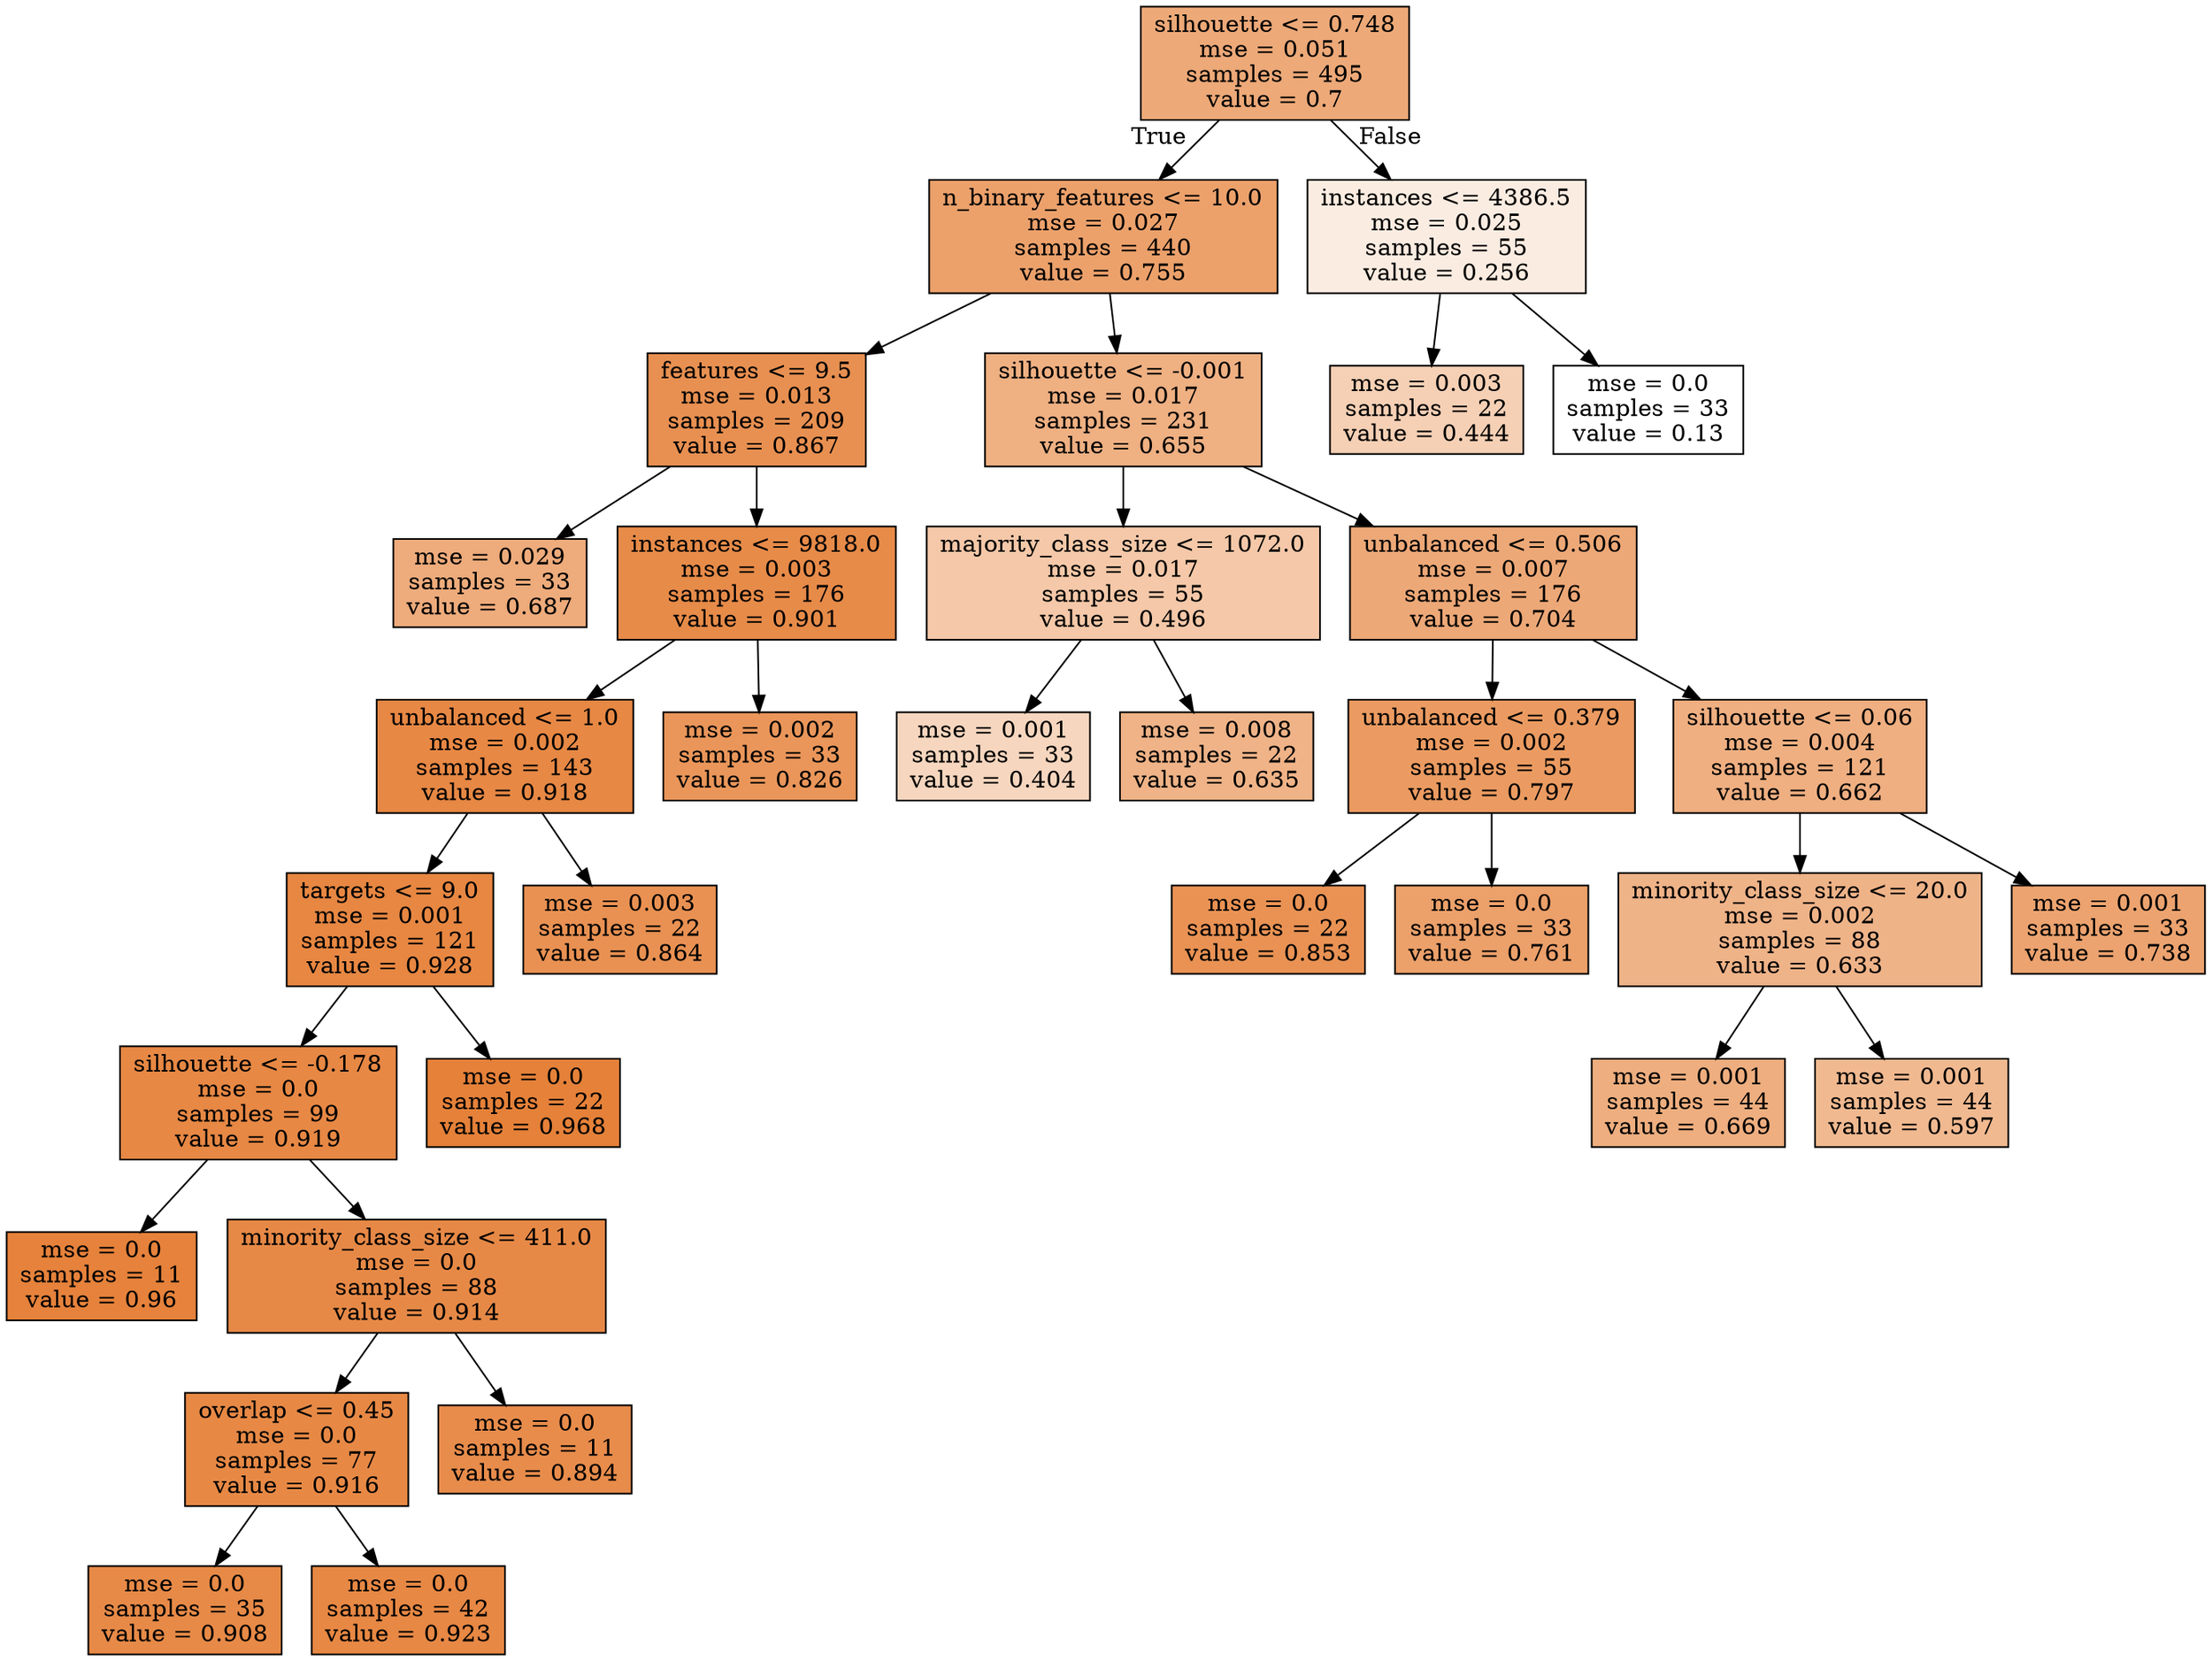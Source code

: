 digraph Tree {
node [shape=box, style="filled", color="black"] ;
0 [label="silhouette <= 0.748\nmse = 0.051\nsamples = 495\nvalue = 0.7", fillcolor="#e58139ad"] ;
1 [label="n_binary_features <= 10.0\nmse = 0.027\nsamples = 440\nvalue = 0.755", fillcolor="#e58139be"] ;
0 -> 1 [labeldistance=2.5, labelangle=45, headlabel="True"] ;
2 [label="features <= 9.5\nmse = 0.013\nsamples = 209\nvalue = 0.867", fillcolor="#e58139e0"] ;
1 -> 2 ;
3 [label="mse = 0.029\nsamples = 33\nvalue = 0.687", fillcolor="#e58139a9"] ;
2 -> 3 ;
4 [label="instances <= 9818.0\nmse = 0.003\nsamples = 176\nvalue = 0.901", fillcolor="#e58139ea"] ;
2 -> 4 ;
5 [label="unbalanced <= 1.0\nmse = 0.002\nsamples = 143\nvalue = 0.918", fillcolor="#e58139f0"] ;
4 -> 5 ;
6 [label="targets <= 9.0\nmse = 0.001\nsamples = 121\nvalue = 0.928", fillcolor="#e58139f3"] ;
5 -> 6 ;
7 [label="silhouette <= -0.178\nmse = 0.0\nsamples = 99\nvalue = 0.919", fillcolor="#e58139f0"] ;
6 -> 7 ;
8 [label="mse = 0.0\nsamples = 11\nvalue = 0.96", fillcolor="#e58139fc"] ;
7 -> 8 ;
9 [label="minority_class_size <= 411.0\nmse = 0.0\nsamples = 88\nvalue = 0.914", fillcolor="#e58139ee"] ;
7 -> 9 ;
10 [label="overlap <= 0.45\nmse = 0.0\nsamples = 77\nvalue = 0.916", fillcolor="#e58139ef"] ;
9 -> 10 ;
11 [label="mse = 0.0\nsamples = 35\nvalue = 0.908", fillcolor="#e58139ed"] ;
10 -> 11 ;
12 [label="mse = 0.0\nsamples = 42\nvalue = 0.923", fillcolor="#e58139f1"] ;
10 -> 12 ;
13 [label="mse = 0.0\nsamples = 11\nvalue = 0.894", fillcolor="#e58139e8"] ;
9 -> 13 ;
14 [label="mse = 0.0\nsamples = 22\nvalue = 0.968", fillcolor="#e58139ff"] ;
6 -> 14 ;
15 [label="mse = 0.003\nsamples = 22\nvalue = 0.864", fillcolor="#e58139df"] ;
5 -> 15 ;
16 [label="mse = 0.002\nsamples = 33\nvalue = 0.826", fillcolor="#e58139d4"] ;
4 -> 16 ;
17 [label="silhouette <= -0.001\nmse = 0.017\nsamples = 231\nvalue = 0.655", fillcolor="#e58139a0"] ;
1 -> 17 ;
18 [label="majority_class_size <= 1072.0\nmse = 0.017\nsamples = 55\nvalue = 0.496", fillcolor="#e581396f"] ;
17 -> 18 ;
19 [label="mse = 0.001\nsamples = 33\nvalue = 0.404", fillcolor="#e5813953"] ;
18 -> 19 ;
20 [label="mse = 0.008\nsamples = 22\nvalue = 0.635", fillcolor="#e581399a"] ;
18 -> 20 ;
21 [label="unbalanced <= 0.506\nmse = 0.007\nsamples = 176\nvalue = 0.704", fillcolor="#e58139af"] ;
17 -> 21 ;
22 [label="unbalanced <= 0.379\nmse = 0.002\nsamples = 55\nvalue = 0.797", fillcolor="#e58139cb"] ;
21 -> 22 ;
23 [label="mse = 0.0\nsamples = 22\nvalue = 0.853", fillcolor="#e58139dc"] ;
22 -> 23 ;
24 [label="mse = 0.0\nsamples = 33\nvalue = 0.761", fillcolor="#e58139c0"] ;
22 -> 24 ;
25 [label="silhouette <= 0.06\nmse = 0.004\nsamples = 121\nvalue = 0.662", fillcolor="#e58139a2"] ;
21 -> 25 ;
26 [label="minority_class_size <= 20.0\nmse = 0.002\nsamples = 88\nvalue = 0.633", fillcolor="#e5813999"] ;
25 -> 26 ;
27 [label="mse = 0.001\nsamples = 44\nvalue = 0.669", fillcolor="#e58139a4"] ;
26 -> 27 ;
28 [label="mse = 0.001\nsamples = 44\nvalue = 0.597", fillcolor="#e581398e"] ;
26 -> 28 ;
29 [label="mse = 0.001\nsamples = 33\nvalue = 0.738", fillcolor="#e58139b9"] ;
25 -> 29 ;
30 [label="instances <= 4386.5\nmse = 0.025\nsamples = 55\nvalue = 0.256", fillcolor="#e5813926"] ;
0 -> 30 [labeldistance=2.5, labelangle=-45, headlabel="False"] ;
31 [label="mse = 0.003\nsamples = 22\nvalue = 0.444", fillcolor="#e581395f"] ;
30 -> 31 ;
32 [label="mse = 0.0\nsamples = 33\nvalue = 0.13", fillcolor="#e5813900"] ;
30 -> 32 ;
}